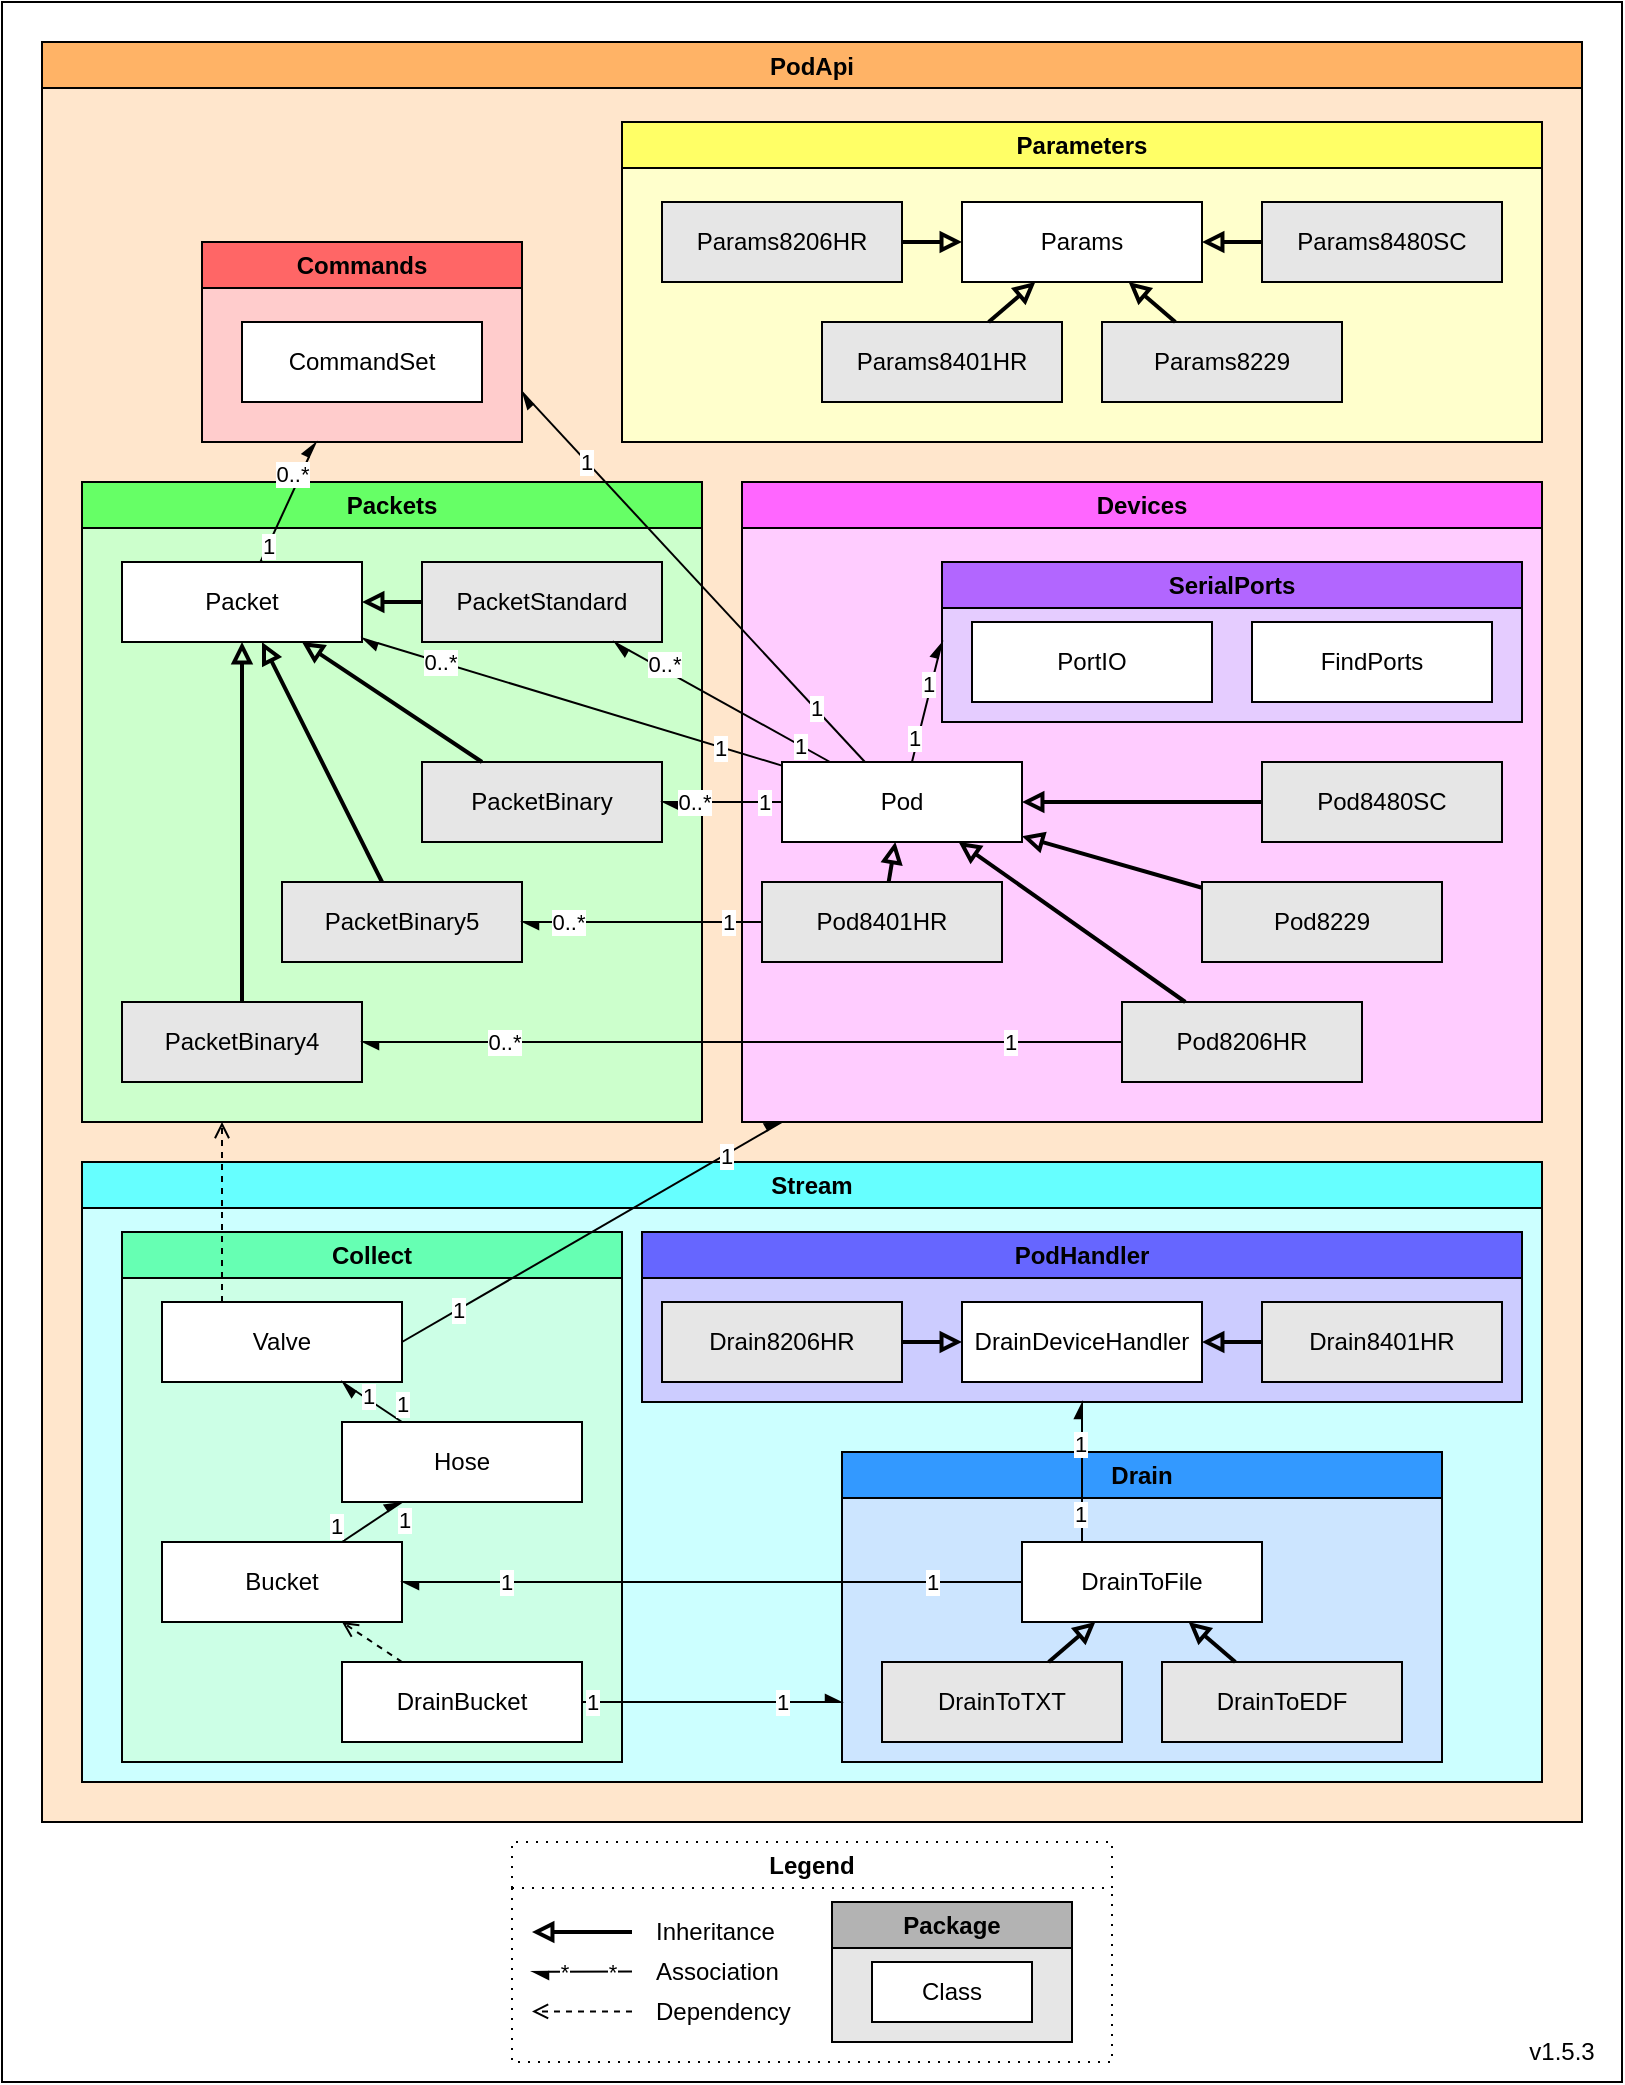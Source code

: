 <mxfile version="21.5.1" type="device">
  <diagram id="GMMU_4wCv8EB_56lTGJv" name="PodApi">
    <mxGraphModel dx="4947" dy="3489" grid="1" gridSize="10" guides="1" tooltips="1" connect="1" arrows="1" fold="1" page="1" pageScale="1" pageWidth="850" pageHeight="1100" background="none" math="0" shadow="0">
      <root>
        <mxCell id="0" />
        <mxCell id="1" parent="0" />
        <mxCell id="dpIC4NpXiSyp9hOxqpC6-1" value="" style="rounded=0;whiteSpace=wrap;html=1;" parent="1" vertex="1">
          <mxGeometry x="-830" y="-1090" width="810" height="1040" as="geometry" />
        </mxCell>
        <mxCell id="dpIC4NpXiSyp9hOxqpC6-11" value="v1.5.3" style="text;html=1;strokeColor=none;fillColor=none;align=center;verticalAlign=middle;whiteSpace=wrap;rounded=0;fontStyle=0" parent="1" vertex="1">
          <mxGeometry x="-80" y="-80" width="60" height="30" as="geometry" />
        </mxCell>
        <mxCell id="dpIC4NpXiSyp9hOxqpC6-12" value="PodApi" style="swimlane;startSize=23;fillColor=#FFB366;gradientColor=none;swimlaneFillColor=#FFE6CC;" parent="1" vertex="1">
          <mxGeometry x="-810" y="-1070" width="770" height="890" as="geometry" />
        </mxCell>
        <mxCell id="dpIC4NpXiSyp9hOxqpC6-13" value="Parameters" style="swimlane;whiteSpace=wrap;html=1;fillColor=#FFFF66;gradientColor=none;swimlaneFillColor=#FFFFCC;" parent="dpIC4NpXiSyp9hOxqpC6-12" vertex="1">
          <mxGeometry x="290" y="40" width="460" height="160" as="geometry" />
        </mxCell>
        <mxCell id="dpIC4NpXiSyp9hOxqpC6-14" value="&lt;span&gt;Params8206HR&lt;/span&gt;" style="rounded=0;whiteSpace=wrap;html=1;fontStyle=0;fillColor=#E6E6E6;" parent="dpIC4NpXiSyp9hOxqpC6-13" vertex="1">
          <mxGeometry x="20" y="40" width="120" height="40" as="geometry" />
        </mxCell>
        <mxCell id="dpIC4NpXiSyp9hOxqpC6-15" value="Params8401HR" style="rounded=0;whiteSpace=wrap;html=1;fontStyle=0;fillColor=#E6E6E6;" parent="dpIC4NpXiSyp9hOxqpC6-13" vertex="1">
          <mxGeometry x="100" y="100" width="120" height="40" as="geometry" />
        </mxCell>
        <mxCell id="dpIC4NpXiSyp9hOxqpC6-16" value="Params8229" style="rounded=0;whiteSpace=wrap;html=1;fontStyle=0;fillColor=#E6E6E6;" parent="dpIC4NpXiSyp9hOxqpC6-13" vertex="1">
          <mxGeometry x="240" y="100" width="120" height="40" as="geometry" />
        </mxCell>
        <mxCell id="dpIC4NpXiSyp9hOxqpC6-17" value="Params8480SC" style="rounded=0;whiteSpace=wrap;html=1;fontStyle=0;fillColor=#E6E6E6;" parent="dpIC4NpXiSyp9hOxqpC6-13" vertex="1">
          <mxGeometry x="320" y="40" width="120" height="40" as="geometry" />
        </mxCell>
        <mxCell id="dpIC4NpXiSyp9hOxqpC6-18" value="Params" style="rounded=0;whiteSpace=wrap;html=1;fontStyle=0" parent="dpIC4NpXiSyp9hOxqpC6-13" vertex="1">
          <mxGeometry x="170" y="40" width="120" height="40" as="geometry" />
        </mxCell>
        <mxCell id="dpIC4NpXiSyp9hOxqpC6-19" value="" style="endArrow=block;html=1;endFill=0;strokeWidth=2;fontStyle=0" parent="dpIC4NpXiSyp9hOxqpC6-13" source="dpIC4NpXiSyp9hOxqpC6-17" target="dpIC4NpXiSyp9hOxqpC6-18" edge="1">
          <mxGeometry width="50" height="50" relative="1" as="geometry">
            <mxPoint x="-730" y="-584.78" as="sourcePoint" />
            <mxPoint x="-784" y="-618.78" as="targetPoint" />
          </mxGeometry>
        </mxCell>
        <mxCell id="dpIC4NpXiSyp9hOxqpC6-20" value="" style="endArrow=block;html=1;endFill=0;strokeWidth=2;fontStyle=0" parent="dpIC4NpXiSyp9hOxqpC6-13" source="dpIC4NpXiSyp9hOxqpC6-14" target="dpIC4NpXiSyp9hOxqpC6-18" edge="1">
          <mxGeometry width="50" height="50" relative="1" as="geometry">
            <mxPoint x="-130" y="-973.78" as="sourcePoint" />
            <mxPoint x="-160" y="-973.78" as="targetPoint" />
          </mxGeometry>
        </mxCell>
        <mxCell id="dpIC4NpXiSyp9hOxqpC6-21" value="" style="endArrow=block;html=1;endFill=0;strokeWidth=2;fontStyle=0" parent="dpIC4NpXiSyp9hOxqpC6-13" source="dpIC4NpXiSyp9hOxqpC6-15" target="dpIC4NpXiSyp9hOxqpC6-18" edge="1">
          <mxGeometry width="50" height="50" relative="1" as="geometry">
            <mxPoint x="-940" y="-518.78" as="sourcePoint" />
            <mxPoint x="-1020" y="-524.78" as="targetPoint" />
          </mxGeometry>
        </mxCell>
        <mxCell id="dpIC4NpXiSyp9hOxqpC6-22" value="" style="endArrow=block;html=1;endFill=0;strokeWidth=2;fontStyle=0" parent="dpIC4NpXiSyp9hOxqpC6-13" source="dpIC4NpXiSyp9hOxqpC6-16" target="dpIC4NpXiSyp9hOxqpC6-18" edge="1">
          <mxGeometry width="50" height="50" relative="1" as="geometry">
            <mxPoint x="-910" y="-871.78" as="sourcePoint" />
            <mxPoint x="-942" y="-855.78" as="targetPoint" />
          </mxGeometry>
        </mxCell>
        <mxCell id="dpIC4NpXiSyp9hOxqpC6-23" value="Commands" style="swimlane;whiteSpace=wrap;html=1;fillColor=#FF6666;swimlaneLine=1;swimlaneFillColor=#FFCCCC;" parent="dpIC4NpXiSyp9hOxqpC6-12" vertex="1">
          <mxGeometry x="80" y="100" width="160" height="100" as="geometry" />
        </mxCell>
        <mxCell id="dpIC4NpXiSyp9hOxqpC6-24" value="CommandSet" style="rounded=0;whiteSpace=wrap;html=1;fontStyle=0" parent="dpIC4NpXiSyp9hOxqpC6-23" vertex="1">
          <mxGeometry x="20" y="40" width="120" height="40" as="geometry" />
        </mxCell>
        <mxCell id="dpIC4NpXiSyp9hOxqpC6-25" value="Packets" style="swimlane;whiteSpace=wrap;html=1;fillColor=#66FF66;swimlaneFillColor=#CCFFCC;" parent="dpIC4NpXiSyp9hOxqpC6-12" vertex="1">
          <mxGeometry x="20" y="220" width="310" height="320" as="geometry">
            <mxRectangle x="20" y="250" width="90" height="30" as="alternateBounds" />
          </mxGeometry>
        </mxCell>
        <mxCell id="dpIC4NpXiSyp9hOxqpC6-26" value="Packet" style="rounded=0;whiteSpace=wrap;html=1;fontStyle=0" parent="dpIC4NpXiSyp9hOxqpC6-25" vertex="1">
          <mxGeometry x="20" y="40" width="120" height="40" as="geometry" />
        </mxCell>
        <mxCell id="dpIC4NpXiSyp9hOxqpC6-27" value="&lt;span&gt;PacketStandard&lt;/span&gt;" style="rounded=0;whiteSpace=wrap;html=1;fontStyle=0;fillColor=#E6E6E6;" parent="dpIC4NpXiSyp9hOxqpC6-25" vertex="1">
          <mxGeometry x="170" y="40" width="120" height="40" as="geometry" />
        </mxCell>
        <mxCell id="dpIC4NpXiSyp9hOxqpC6-28" value="" style="endArrow=block;html=1;endFill=0;strokeWidth=2;fontStyle=0" parent="dpIC4NpXiSyp9hOxqpC6-25" source="dpIC4NpXiSyp9hOxqpC6-27" target="dpIC4NpXiSyp9hOxqpC6-26" edge="1">
          <mxGeometry width="50" height="50" relative="1" as="geometry">
            <mxPoint x="-411.71" y="48.83" as="sourcePoint" />
            <mxPoint x="-461.71" y="48.83" as="targetPoint" />
          </mxGeometry>
        </mxCell>
        <mxCell id="dpIC4NpXiSyp9hOxqpC6-29" value="PacketBinary" style="rounded=0;whiteSpace=wrap;html=1;fontStyle=0;fillColor=#E6E6E6;" parent="dpIC4NpXiSyp9hOxqpC6-25" vertex="1">
          <mxGeometry x="170" y="140" width="120" height="40" as="geometry" />
        </mxCell>
        <mxCell id="dpIC4NpXiSyp9hOxqpC6-30" value="" style="endArrow=block;html=1;endFill=0;strokeWidth=2;fontStyle=0" parent="dpIC4NpXiSyp9hOxqpC6-25" source="dpIC4NpXiSyp9hOxqpC6-29" target="dpIC4NpXiSyp9hOxqpC6-26" edge="1">
          <mxGeometry width="50" height="50" relative="1" as="geometry">
            <mxPoint x="-316.71" y="358.83" as="sourcePoint" />
            <mxPoint x="-316.71" y="322.83" as="targetPoint" />
          </mxGeometry>
        </mxCell>
        <mxCell id="dpIC4NpXiSyp9hOxqpC6-31" value="&lt;span&gt;PacketBinary5&lt;/span&gt;" style="rounded=0;whiteSpace=wrap;html=1;fontStyle=0;fillColor=#E6E6E6;" parent="dpIC4NpXiSyp9hOxqpC6-25" vertex="1">
          <mxGeometry x="100.0" y="200" width="120" height="40" as="geometry" />
        </mxCell>
        <mxCell id="dpIC4NpXiSyp9hOxqpC6-32" value="" style="endArrow=block;html=1;endFill=0;strokeWidth=2;fontStyle=0" parent="dpIC4NpXiSyp9hOxqpC6-25" source="dpIC4NpXiSyp9hOxqpC6-31" target="dpIC4NpXiSyp9hOxqpC6-26" edge="1">
          <mxGeometry width="50" height="50" relative="1" as="geometry">
            <mxPoint x="-85.71" y="384.83" as="sourcePoint" />
            <mxPoint x="-211.71" y="322.83" as="targetPoint" />
          </mxGeometry>
        </mxCell>
        <mxCell id="dpIC4NpXiSyp9hOxqpC6-33" value="&lt;span&gt;PacketBinary4&lt;/span&gt;" style="rounded=0;whiteSpace=wrap;html=1;fontStyle=0;fillColor=#E6E6E6;" parent="dpIC4NpXiSyp9hOxqpC6-25" vertex="1">
          <mxGeometry x="20.0" y="260" width="120" height="40" as="geometry" />
        </mxCell>
        <mxCell id="dpIC4NpXiSyp9hOxqpC6-34" value="" style="endArrow=block;html=1;endFill=0;strokeWidth=2;fontStyle=0" parent="dpIC4NpXiSyp9hOxqpC6-25" source="dpIC4NpXiSyp9hOxqpC6-33" target="dpIC4NpXiSyp9hOxqpC6-26" edge="1">
          <mxGeometry width="50" height="50" relative="1" as="geometry">
            <mxPoint x="-122.71" y="358.83" as="sourcePoint" />
            <mxPoint x="-201.71" y="322.83" as="targetPoint" />
          </mxGeometry>
        </mxCell>
        <mxCell id="dpIC4NpXiSyp9hOxqpC6-35" value="Devices" style="swimlane;whiteSpace=wrap;html=1;fillColor=#FF66FF;swimlaneFillColor=#FFCCFF;" parent="dpIC4NpXiSyp9hOxqpC6-12" vertex="1">
          <mxGeometry x="350" y="220" width="400" height="320" as="geometry" />
        </mxCell>
        <mxCell id="dpIC4NpXiSyp9hOxqpC6-36" value="Pod" style="rounded=0;whiteSpace=wrap;html=1;fontStyle=0" parent="dpIC4NpXiSyp9hOxqpC6-35" vertex="1">
          <mxGeometry x="20" y="140.0" width="120" height="40" as="geometry" />
        </mxCell>
        <mxCell id="dpIC4NpXiSyp9hOxqpC6-37" value="&lt;span&gt;Pod8401HR&lt;/span&gt;" style="rounded=0;whiteSpace=wrap;html=1;fontStyle=0;fillColor=#E6E6E6;" parent="dpIC4NpXiSyp9hOxqpC6-35" vertex="1">
          <mxGeometry x="10.0" y="200.0" width="120" height="40" as="geometry" />
        </mxCell>
        <mxCell id="dpIC4NpXiSyp9hOxqpC6-38" value="" style="endArrow=block;html=1;endFill=0;strokeWidth=2;fontStyle=0" parent="dpIC4NpXiSyp9hOxqpC6-35" source="dpIC4NpXiSyp9hOxqpC6-37" target="dpIC4NpXiSyp9hOxqpC6-36" edge="1">
          <mxGeometry width="50" height="50" relative="1" as="geometry">
            <mxPoint x="81.29" y="-993.32" as="sourcePoint" />
            <mxPoint x="1.29" y="-990.32" as="targetPoint" />
          </mxGeometry>
        </mxCell>
        <mxCell id="dpIC4NpXiSyp9hOxqpC6-39" value="Pod&lt;span&gt;8206HR&lt;/span&gt;" style="rounded=0;whiteSpace=wrap;html=1;fontStyle=0;fillColor=#E6E6E6;" parent="dpIC4NpXiSyp9hOxqpC6-35" vertex="1">
          <mxGeometry x="190" y="260.0" width="120" height="40" as="geometry" />
        </mxCell>
        <mxCell id="dpIC4NpXiSyp9hOxqpC6-40" value="" style="endArrow=block;html=1;endFill=0;strokeWidth=2;fontStyle=0" parent="dpIC4NpXiSyp9hOxqpC6-35" source="dpIC4NpXiSyp9hOxqpC6-39" target="dpIC4NpXiSyp9hOxqpC6-36" edge="1">
          <mxGeometry width="50" height="50" relative="1" as="geometry">
            <mxPoint x="801.29" y="-1113.32" as="sourcePoint" />
            <mxPoint x="771.29" y="-1113.32" as="targetPoint" />
          </mxGeometry>
        </mxCell>
        <mxCell id="dpIC4NpXiSyp9hOxqpC6-41" value="Pod8229" style="rounded=0;whiteSpace=wrap;html=1;fontStyle=0;fillColor=#E6E6E6;" parent="dpIC4NpXiSyp9hOxqpC6-35" vertex="1">
          <mxGeometry x="230" y="200.0" width="120" height="40" as="geometry" />
        </mxCell>
        <mxCell id="dpIC4NpXiSyp9hOxqpC6-42" value="" style="endArrow=block;html=1;endFill=0;strokeWidth=2;fontStyle=0" parent="dpIC4NpXiSyp9hOxqpC6-35" source="dpIC4NpXiSyp9hOxqpC6-41" target="dpIC4NpXiSyp9hOxqpC6-36" edge="1">
          <mxGeometry width="50" height="50" relative="1" as="geometry">
            <mxPoint x="49.29" y="-892.32" as="sourcePoint" />
            <mxPoint x="-8.71" y="-881.32" as="targetPoint" />
          </mxGeometry>
        </mxCell>
        <mxCell id="dpIC4NpXiSyp9hOxqpC6-45" value="SerialPorts" style="swimlane;whiteSpace=wrap;html=1;fillColor=#B266FF;swimlaneFillColor=#E5CCFF;" parent="dpIC4NpXiSyp9hOxqpC6-35" vertex="1">
          <mxGeometry x="100" y="40" width="290" height="80" as="geometry" />
        </mxCell>
        <mxCell id="dpIC4NpXiSyp9hOxqpC6-46" value="PortIO" style="rounded=0;whiteSpace=wrap;html=1;fontStyle=0" parent="dpIC4NpXiSyp9hOxqpC6-45" vertex="1">
          <mxGeometry x="15" y="30" width="120" height="40" as="geometry" />
        </mxCell>
        <mxCell id="gT6cIqdTH9_qGM2Y8Gx--1" value="FindPorts" style="rounded=0;whiteSpace=wrap;html=1;fontStyle=0" parent="dpIC4NpXiSyp9hOxqpC6-45" vertex="1">
          <mxGeometry x="155" y="30.0" width="120" height="40" as="geometry" />
        </mxCell>
        <mxCell id="dpIC4NpXiSyp9hOxqpC6-47" value="" style="endArrow=async;html=1;endFill=1;fontStyle=0;entryX=0;entryY=0.5;entryDx=0;entryDy=0;" parent="dpIC4NpXiSyp9hOxqpC6-35" source="dpIC4NpXiSyp9hOxqpC6-36" target="dpIC4NpXiSyp9hOxqpC6-45" edge="1">
          <mxGeometry width="50" height="50" relative="1" as="geometry">
            <mxPoint x="-158" y="211.72" as="sourcePoint" />
            <mxPoint x="-221" y="188.72" as="targetPoint" />
          </mxGeometry>
        </mxCell>
        <mxCell id="dpIC4NpXiSyp9hOxqpC6-48" value="1" style="edgeLabel;html=1;align=center;verticalAlign=middle;resizable=0;points=[];fontStyle=0" parent="dpIC4NpXiSyp9hOxqpC6-47" vertex="1" connectable="0">
          <mxGeometry x="0.627" relative="1" as="geometry">
            <mxPoint x="-4" y="10" as="offset" />
          </mxGeometry>
        </mxCell>
        <mxCell id="dpIC4NpXiSyp9hOxqpC6-49" value="1" style="edgeLabel;html=1;align=center;verticalAlign=middle;resizable=0;points=[];fontStyle=0" parent="dpIC4NpXiSyp9hOxqpC6-47" vertex="1" connectable="0">
          <mxGeometry x="-0.706" relative="1" as="geometry">
            <mxPoint x="-1" y="-4" as="offset" />
          </mxGeometry>
        </mxCell>
        <mxCell id="dpIC4NpXiSyp9hOxqpC6-43" value="Pod&lt;span&gt;8480SC&lt;/span&gt;" style="rounded=0;whiteSpace=wrap;html=1;fontStyle=0;fillColor=#E6E6E6;" parent="dpIC4NpXiSyp9hOxqpC6-35" vertex="1">
          <mxGeometry x="260" y="140" width="120" height="40" as="geometry" />
        </mxCell>
        <mxCell id="dpIC4NpXiSyp9hOxqpC6-44" value="" style="endArrow=block;html=1;endFill=0;strokeWidth=2;fontStyle=0" parent="dpIC4NpXiSyp9hOxqpC6-35" source="dpIC4NpXiSyp9hOxqpC6-43" target="dpIC4NpXiSyp9hOxqpC6-36" edge="1">
          <mxGeometry width="50" height="50" relative="1" as="geometry">
            <mxPoint x="70.29" y="-533.32" as="sourcePoint" />
            <mxPoint x="-72.71" y="-879.32" as="targetPoint" />
          </mxGeometry>
        </mxCell>
        <mxCell id="dpIC4NpXiSyp9hOxqpC6-50" value="" style="endArrow=async;html=1;endFill=1;fontStyle=0;entryX=1;entryY=0.75;entryDx=0;entryDy=0;" parent="dpIC4NpXiSyp9hOxqpC6-12" source="dpIC4NpXiSyp9hOxqpC6-36" target="dpIC4NpXiSyp9hOxqpC6-23" edge="1">
          <mxGeometry width="50" height="50" relative="1" as="geometry">
            <mxPoint x="1312" y="248.72" as="sourcePoint" />
            <mxPoint x="1282" y="248.72" as="targetPoint" />
          </mxGeometry>
        </mxCell>
        <mxCell id="dpIC4NpXiSyp9hOxqpC6-51" value="1" style="edgeLabel;html=1;align=center;verticalAlign=middle;resizable=0;points=[];fontStyle=0" parent="dpIC4NpXiSyp9hOxqpC6-50" vertex="1" connectable="0">
          <mxGeometry x="0.627" relative="1" as="geometry">
            <mxPoint as="offset" />
          </mxGeometry>
        </mxCell>
        <mxCell id="dpIC4NpXiSyp9hOxqpC6-52" value="1" style="edgeLabel;html=1;align=center;verticalAlign=middle;resizable=0;points=[];fontStyle=0" parent="dpIC4NpXiSyp9hOxqpC6-50" vertex="1" connectable="0">
          <mxGeometry x="-0.706" relative="1" as="geometry">
            <mxPoint as="offset" />
          </mxGeometry>
        </mxCell>
        <mxCell id="dpIC4NpXiSyp9hOxqpC6-53" value="" style="endArrow=async;html=1;endFill=1;fontStyle=4" parent="dpIC4NpXiSyp9hOxqpC6-12" source="dpIC4NpXiSyp9hOxqpC6-36" target="dpIC4NpXiSyp9hOxqpC6-26" edge="1">
          <mxGeometry width="50" height="50" relative="1" as="geometry">
            <mxPoint x="921" y="254.22" as="sourcePoint" />
            <mxPoint x="827" y="347.22" as="targetPoint" />
          </mxGeometry>
        </mxCell>
        <mxCell id="dpIC4NpXiSyp9hOxqpC6-54" value="0..*" style="edgeLabel;html=1;align=center;verticalAlign=middle;resizable=0;points=[];fontStyle=0" parent="dpIC4NpXiSyp9hOxqpC6-53" vertex="1" connectable="0">
          <mxGeometry x="0.627" relative="1" as="geometry">
            <mxPoint as="offset" />
          </mxGeometry>
        </mxCell>
        <mxCell id="dpIC4NpXiSyp9hOxqpC6-55" value="1" style="edgeLabel;html=1;align=center;verticalAlign=middle;resizable=0;points=[];fontStyle=0" parent="dpIC4NpXiSyp9hOxqpC6-53" vertex="1" connectable="0">
          <mxGeometry x="-0.706" relative="1" as="geometry">
            <mxPoint as="offset" />
          </mxGeometry>
        </mxCell>
        <mxCell id="dpIC4NpXiSyp9hOxqpC6-56" value="" style="endArrow=async;html=1;endFill=1;fontStyle=0" parent="dpIC4NpXiSyp9hOxqpC6-12" source="dpIC4NpXiSyp9hOxqpC6-36" target="dpIC4NpXiSyp9hOxqpC6-27" edge="1">
          <mxGeometry width="50" height="50" relative="1" as="geometry">
            <mxPoint x="83" y="464.22" as="sourcePoint" />
            <mxPoint x="-206" y="671.22" as="targetPoint" />
          </mxGeometry>
        </mxCell>
        <mxCell id="dpIC4NpXiSyp9hOxqpC6-57" value="0..*" style="edgeLabel;html=1;align=center;verticalAlign=middle;resizable=0;points=[];fontStyle=0" parent="dpIC4NpXiSyp9hOxqpC6-56" vertex="1" connectable="0">
          <mxGeometry x="0.627" relative="1" as="geometry">
            <mxPoint x="5" as="offset" />
          </mxGeometry>
        </mxCell>
        <mxCell id="dpIC4NpXiSyp9hOxqpC6-58" value="1" style="edgeLabel;html=1;align=center;verticalAlign=middle;resizable=0;points=[];fontStyle=0" parent="dpIC4NpXiSyp9hOxqpC6-56" vertex="1" connectable="0">
          <mxGeometry x="-0.706" relative="1" as="geometry">
            <mxPoint as="offset" />
          </mxGeometry>
        </mxCell>
        <mxCell id="dpIC4NpXiSyp9hOxqpC6-59" value="" style="endArrow=async;html=1;endFill=1;fontStyle=0" parent="dpIC4NpXiSyp9hOxqpC6-12" source="dpIC4NpXiSyp9hOxqpC6-36" target="dpIC4NpXiSyp9hOxqpC6-29" edge="1">
          <mxGeometry width="50" height="50" relative="1" as="geometry">
            <mxPoint x="83" y="464.22" as="sourcePoint" />
            <mxPoint x="-206" y="671.22" as="targetPoint" />
          </mxGeometry>
        </mxCell>
        <mxCell id="dpIC4NpXiSyp9hOxqpC6-60" value="0..*" style="edgeLabel;html=1;align=center;verticalAlign=middle;resizable=0;points=[];fontStyle=0" parent="dpIC4NpXiSyp9hOxqpC6-59" vertex="1" connectable="0">
          <mxGeometry x="0.627" relative="1" as="geometry">
            <mxPoint x="5" as="offset" />
          </mxGeometry>
        </mxCell>
        <mxCell id="dpIC4NpXiSyp9hOxqpC6-61" value="1" style="edgeLabel;html=1;align=center;verticalAlign=middle;resizable=0;points=[];fontStyle=0" parent="dpIC4NpXiSyp9hOxqpC6-59" vertex="1" connectable="0">
          <mxGeometry x="-0.706" relative="1" as="geometry">
            <mxPoint as="offset" />
          </mxGeometry>
        </mxCell>
        <mxCell id="dpIC4NpXiSyp9hOxqpC6-62" value="" style="endArrow=async;html=1;endFill=1;fontStyle=0" parent="dpIC4NpXiSyp9hOxqpC6-12" source="dpIC4NpXiSyp9hOxqpC6-39" target="dpIC4NpXiSyp9hOxqpC6-33" edge="1">
          <mxGeometry width="50" height="50" relative="1" as="geometry">
            <mxPoint x="467" y="94.22" as="sourcePoint" />
            <mxPoint x="-523" y="258.22" as="targetPoint" />
          </mxGeometry>
        </mxCell>
        <mxCell id="dpIC4NpXiSyp9hOxqpC6-63" value="0..*" style="edgeLabel;html=1;align=center;verticalAlign=middle;resizable=0;points=[];fontStyle=0" parent="dpIC4NpXiSyp9hOxqpC6-62" vertex="1" connectable="0">
          <mxGeometry x="0.627" relative="1" as="geometry">
            <mxPoint as="offset" />
          </mxGeometry>
        </mxCell>
        <mxCell id="dpIC4NpXiSyp9hOxqpC6-64" value="1" style="edgeLabel;html=1;align=center;verticalAlign=middle;resizable=0;points=[];fontStyle=0" parent="dpIC4NpXiSyp9hOxqpC6-62" vertex="1" connectable="0">
          <mxGeometry x="-0.706" relative="1" as="geometry">
            <mxPoint as="offset" />
          </mxGeometry>
        </mxCell>
        <mxCell id="dpIC4NpXiSyp9hOxqpC6-65" value="" style="endArrow=async;html=1;endFill=1;fontStyle=0" parent="dpIC4NpXiSyp9hOxqpC6-12" source="dpIC4NpXiSyp9hOxqpC6-37" target="dpIC4NpXiSyp9hOxqpC6-31" edge="1">
          <mxGeometry width="50" height="50" relative="1" as="geometry">
            <mxPoint x="477" y="245.22" as="sourcePoint" />
            <mxPoint x="-363" y="489.22" as="targetPoint" />
          </mxGeometry>
        </mxCell>
        <mxCell id="dpIC4NpXiSyp9hOxqpC6-66" value="0..*" style="edgeLabel;html=1;align=center;verticalAlign=middle;resizable=0;points=[];fontStyle=0" parent="dpIC4NpXiSyp9hOxqpC6-65" vertex="1" connectable="0">
          <mxGeometry x="0.627" relative="1" as="geometry">
            <mxPoint as="offset" />
          </mxGeometry>
        </mxCell>
        <mxCell id="dpIC4NpXiSyp9hOxqpC6-67" value="1" style="edgeLabel;html=1;align=center;verticalAlign=middle;resizable=0;points=[];fontStyle=0" parent="dpIC4NpXiSyp9hOxqpC6-65" vertex="1" connectable="0">
          <mxGeometry x="-0.706" relative="1" as="geometry">
            <mxPoint as="offset" />
          </mxGeometry>
        </mxCell>
        <mxCell id="dpIC4NpXiSyp9hOxqpC6-68" value="" style="endArrow=async;html=1;endFill=1;fontStyle=0" parent="dpIC4NpXiSyp9hOxqpC6-12" source="dpIC4NpXiSyp9hOxqpC6-26" target="dpIC4NpXiSyp9hOxqpC6-23" edge="1">
          <mxGeometry width="50" height="50" relative="1" as="geometry">
            <mxPoint x="462.29" y="228.22" as="sourcePoint" />
            <mxPoint x="87.29" y="503.22" as="targetPoint" />
          </mxGeometry>
        </mxCell>
        <mxCell id="dpIC4NpXiSyp9hOxqpC6-69" value="0..*" style="edgeLabel;html=1;align=center;verticalAlign=middle;resizable=0;points=[];fontStyle=0" parent="dpIC4NpXiSyp9hOxqpC6-68" vertex="1" connectable="0">
          <mxGeometry x="0.627" relative="1" as="geometry">
            <mxPoint x="-7" y="5" as="offset" />
          </mxGeometry>
        </mxCell>
        <mxCell id="dpIC4NpXiSyp9hOxqpC6-70" value="1" style="edgeLabel;html=1;align=center;verticalAlign=middle;resizable=0;points=[];fontStyle=0" parent="dpIC4NpXiSyp9hOxqpC6-68" vertex="1" connectable="0">
          <mxGeometry x="-0.706" relative="1" as="geometry">
            <mxPoint as="offset" />
          </mxGeometry>
        </mxCell>
        <mxCell id="Xdp1rwaJ2QaR-AJrh6Fw-1" value="Stream" style="swimlane;whiteSpace=wrap;html=1;fillColor=#66FFFF;swimlaneFillColor=#CCFFFF;" vertex="1" parent="dpIC4NpXiSyp9hOxqpC6-12">
          <mxGeometry x="20" y="560" width="730" height="310" as="geometry" />
        </mxCell>
        <mxCell id="OPapY8L2ZR5VlnTKOnnk-94" value="Collect" style="swimlane;whiteSpace=wrap;html=1;fillColor=#66FFB3;swimlaneLine=1;swimlaneFillColor=#CCFFE6;" parent="Xdp1rwaJ2QaR-AJrh6Fw-1" vertex="1">
          <mxGeometry x="20" y="35" width="250" height="265" as="geometry" />
        </mxCell>
        <mxCell id="OPapY8L2ZR5VlnTKOnnk-95" value="Bucket" style="rounded=0;whiteSpace=wrap;html=1;fontStyle=0;fillColor=#FFFFFF;" parent="OPapY8L2ZR5VlnTKOnnk-94" vertex="1">
          <mxGeometry x="20" y="155" width="120" height="40" as="geometry" />
        </mxCell>
        <mxCell id="OPapY8L2ZR5VlnTKOnnk-96" value="Hose" style="rounded=0;whiteSpace=wrap;html=1;fontStyle=0;fillColor=#FFFFFF;" parent="OPapY8L2ZR5VlnTKOnnk-94" vertex="1">
          <mxGeometry x="110" y="95" width="120" height="40" as="geometry" />
        </mxCell>
        <mxCell id="OPapY8L2ZR5VlnTKOnnk-98" value="Valve" style="rounded=0;whiteSpace=wrap;html=1;fontStyle=0" parent="OPapY8L2ZR5VlnTKOnnk-94" vertex="1">
          <mxGeometry x="20" y="35" width="120" height="40" as="geometry" />
        </mxCell>
        <mxCell id="OPapY8L2ZR5VlnTKOnnk-111" value="" style="endArrow=async;html=1;endFill=1;fontStyle=0" parent="OPapY8L2ZR5VlnTKOnnk-94" source="OPapY8L2ZR5VlnTKOnnk-96" target="OPapY8L2ZR5VlnTKOnnk-98" edge="1">
          <mxGeometry width="50" height="50" relative="1" as="geometry">
            <mxPoint x="170" y="150" as="sourcePoint" />
            <mxPoint x="140" y="150" as="targetPoint" />
          </mxGeometry>
        </mxCell>
        <mxCell id="OPapY8L2ZR5VlnTKOnnk-112" value="1" style="edgeLabel;html=1;align=center;verticalAlign=middle;resizable=0;points=[];fontStyle=0" parent="OPapY8L2ZR5VlnTKOnnk-111" vertex="1" connectable="0">
          <mxGeometry x="0.627" relative="1" as="geometry">
            <mxPoint x="7" y="3" as="offset" />
          </mxGeometry>
        </mxCell>
        <mxCell id="OPapY8L2ZR5VlnTKOnnk-113" value="1" style="edgeLabel;html=1;align=center;verticalAlign=middle;resizable=0;points=[];fontStyle=0" parent="OPapY8L2ZR5VlnTKOnnk-111" vertex="1" connectable="0">
          <mxGeometry x="-0.706" relative="1" as="geometry">
            <mxPoint x="4" y="-6" as="offset" />
          </mxGeometry>
        </mxCell>
        <mxCell id="OPapY8L2ZR5VlnTKOnnk-132" value="" style="endArrow=async;html=1;endFill=1;fontStyle=0;" parent="OPapY8L2ZR5VlnTKOnnk-94" source="OPapY8L2ZR5VlnTKOnnk-95" target="OPapY8L2ZR5VlnTKOnnk-96" edge="1">
          <mxGeometry width="50" height="50" relative="1" as="geometry">
            <mxPoint x="90" y="150" as="sourcePoint" />
            <mxPoint x="90" y="110" as="targetPoint" />
          </mxGeometry>
        </mxCell>
        <mxCell id="OPapY8L2ZR5VlnTKOnnk-133" value="1" style="edgeLabel;html=1;align=center;verticalAlign=middle;resizable=0;points=[];fontStyle=0" parent="OPapY8L2ZR5VlnTKOnnk-132" vertex="1" connectable="0">
          <mxGeometry x="0.627" relative="1" as="geometry">
            <mxPoint x="6" y="5" as="offset" />
          </mxGeometry>
        </mxCell>
        <mxCell id="OPapY8L2ZR5VlnTKOnnk-134" value="1" style="edgeLabel;html=1;align=center;verticalAlign=middle;resizable=0;points=[];fontStyle=0" parent="OPapY8L2ZR5VlnTKOnnk-132" vertex="1" connectable="0">
          <mxGeometry x="-0.706" relative="1" as="geometry">
            <mxPoint x="-8" y="-5" as="offset" />
          </mxGeometry>
        </mxCell>
        <mxCell id="OPapY8L2ZR5VlnTKOnnk-97" value="DrainBucket" style="rounded=0;whiteSpace=wrap;html=1;fontStyle=0" parent="OPapY8L2ZR5VlnTKOnnk-94" vertex="1">
          <mxGeometry x="110" y="215" width="120" height="40" as="geometry" />
        </mxCell>
        <mxCell id="Xdp1rwaJ2QaR-AJrh6Fw-11" value="" style="endArrow=open;html=1;endFill=0;dashed=1;fontStyle=0" edge="1" parent="OPapY8L2ZR5VlnTKOnnk-94" source="OPapY8L2ZR5VlnTKOnnk-97" target="OPapY8L2ZR5VlnTKOnnk-95">
          <mxGeometry width="50" height="50" relative="1" as="geometry">
            <mxPoint x="265" y="399.71" as="sourcePoint" />
            <mxPoint x="215" y="399.71" as="targetPoint" />
          </mxGeometry>
        </mxCell>
        <mxCell id="OPapY8L2ZR5VlnTKOnnk-86" value="Drain" style="swimlane;whiteSpace=wrap;html=1;fillColor=#3399FF;swimlaneLine=1;swimlaneFillColor=#CCE5FF;" parent="Xdp1rwaJ2QaR-AJrh6Fw-1" vertex="1">
          <mxGeometry x="380" y="145" width="300" height="155" as="geometry" />
        </mxCell>
        <mxCell id="OPapY8L2ZR5VlnTKOnnk-88" value="DrainToFile" style="rounded=0;whiteSpace=wrap;html=1;fontStyle=0;fillColor=#FFFFFF;" parent="OPapY8L2ZR5VlnTKOnnk-86" vertex="1">
          <mxGeometry x="90" y="45" width="120" height="40" as="geometry" />
        </mxCell>
        <mxCell id="OPapY8L2ZR5VlnTKOnnk-91" value="DrainToTXT" style="rounded=0;whiteSpace=wrap;html=1;fontStyle=0;fillColor=#E6E6E6;" parent="OPapY8L2ZR5VlnTKOnnk-86" vertex="1">
          <mxGeometry x="20" y="105" width="120" height="40" as="geometry" />
        </mxCell>
        <mxCell id="OPapY8L2ZR5VlnTKOnnk-92" value="" style="endArrow=block;html=1;endFill=0;strokeWidth=2;fontStyle=0" parent="OPapY8L2ZR5VlnTKOnnk-86" source="OPapY8L2ZR5VlnTKOnnk-91" target="OPapY8L2ZR5VlnTKOnnk-88" edge="1">
          <mxGeometry width="50" height="50" relative="1" as="geometry">
            <mxPoint x="515" y="208" as="sourcePoint" />
            <mxPoint x="485" y="212" as="targetPoint" />
          </mxGeometry>
        </mxCell>
        <mxCell id="OPapY8L2ZR5VlnTKOnnk-87" value="DrainToEDF" style="rounded=0;whiteSpace=wrap;html=1;fontStyle=0;fillColor=#E6E6E6;" parent="OPapY8L2ZR5VlnTKOnnk-86" vertex="1">
          <mxGeometry x="160" y="105" width="120" height="40" as="geometry" />
        </mxCell>
        <mxCell id="OPapY8L2ZR5VlnTKOnnk-93" value="" style="endArrow=block;html=1;endFill=0;strokeWidth=2;fontStyle=0" parent="OPapY8L2ZR5VlnTKOnnk-86" source="OPapY8L2ZR5VlnTKOnnk-87" target="OPapY8L2ZR5VlnTKOnnk-88" edge="1">
          <mxGeometry width="50" height="50" relative="1" as="geometry">
            <mxPoint x="180" y="120" as="sourcePoint" />
            <mxPoint x="150" y="120" as="targetPoint" />
          </mxGeometry>
        </mxCell>
        <mxCell id="OPapY8L2ZR5VlnTKOnnk-102" value="" style="endArrow=async;html=1;endFill=1;fontStyle=0;" parent="Xdp1rwaJ2QaR-AJrh6Fw-1" source="OPapY8L2ZR5VlnTKOnnk-97" edge="1">
          <mxGeometry width="50" height="50" relative="1" as="geometry">
            <mxPoint x="530" y="105" as="sourcePoint" />
            <mxPoint x="380" y="270" as="targetPoint" />
          </mxGeometry>
        </mxCell>
        <mxCell id="OPapY8L2ZR5VlnTKOnnk-103" value="1" style="edgeLabel;html=1;align=center;verticalAlign=middle;resizable=0;points=[];fontStyle=0" parent="OPapY8L2ZR5VlnTKOnnk-102" vertex="1" connectable="0">
          <mxGeometry x="0.627" relative="1" as="geometry">
            <mxPoint x="-6" as="offset" />
          </mxGeometry>
        </mxCell>
        <mxCell id="OPapY8L2ZR5VlnTKOnnk-104" value="1" style="edgeLabel;html=1;align=center;verticalAlign=middle;resizable=0;points=[];fontStyle=0" parent="OPapY8L2ZR5VlnTKOnnk-102" vertex="1" connectable="0">
          <mxGeometry x="-0.706" relative="1" as="geometry">
            <mxPoint x="-14" as="offset" />
          </mxGeometry>
        </mxCell>
        <mxCell id="Xdp1rwaJ2QaR-AJrh6Fw-8" value="" style="endArrow=async;html=1;endFill=1;fontStyle=0;" edge="1" parent="Xdp1rwaJ2QaR-AJrh6Fw-1" source="OPapY8L2ZR5VlnTKOnnk-88" target="OPapY8L2ZR5VlnTKOnnk-95">
          <mxGeometry width="50" height="50" relative="1" as="geometry">
            <mxPoint x="460" y="134" as="sourcePoint" />
            <mxPoint x="410" y="170" as="targetPoint" />
          </mxGeometry>
        </mxCell>
        <mxCell id="Xdp1rwaJ2QaR-AJrh6Fw-9" value="1" style="edgeLabel;html=1;align=center;verticalAlign=middle;resizable=0;points=[];fontStyle=0" vertex="1" connectable="0" parent="Xdp1rwaJ2QaR-AJrh6Fw-8">
          <mxGeometry x="0.627" relative="1" as="geometry">
            <mxPoint x="-6" as="offset" />
          </mxGeometry>
        </mxCell>
        <mxCell id="Xdp1rwaJ2QaR-AJrh6Fw-10" value="1" style="edgeLabel;html=1;align=center;verticalAlign=middle;resizable=0;points=[];fontStyle=0" vertex="1" connectable="0" parent="Xdp1rwaJ2QaR-AJrh6Fw-8">
          <mxGeometry x="-0.706" relative="1" as="geometry">
            <mxPoint as="offset" />
          </mxGeometry>
        </mxCell>
        <mxCell id="OPapY8L2ZR5VlnTKOnnk-1" value="PodHandler" style="swimlane;whiteSpace=wrap;html=1;fillColor=#6666FF;swimlaneFillColor=#CCCCFF;" parent="Xdp1rwaJ2QaR-AJrh6Fw-1" vertex="1">
          <mxGeometry x="280" y="35" width="440" height="85" as="geometry" />
        </mxCell>
        <mxCell id="OPapY8L2ZR5VlnTKOnnk-3" value="Drain8401HR" style="rounded=0;whiteSpace=wrap;html=1;fontStyle=0;fillColor=#E6E6E6;" parent="OPapY8L2ZR5VlnTKOnnk-1" vertex="1">
          <mxGeometry x="310" y="35" width="120" height="40" as="geometry" />
        </mxCell>
        <mxCell id="OPapY8L2ZR5VlnTKOnnk-4" value="Drain8206HR" style="rounded=0;whiteSpace=wrap;html=1;fontStyle=0;fillColor=#E6E6E6;" parent="OPapY8L2ZR5VlnTKOnnk-1" vertex="1">
          <mxGeometry x="10" y="35" width="120" height="40" as="geometry" />
        </mxCell>
        <mxCell id="OPapY8L2ZR5VlnTKOnnk-2" value="DrainDeviceHandler" style="rounded=0;whiteSpace=wrap;html=1;fontStyle=0" parent="OPapY8L2ZR5VlnTKOnnk-1" vertex="1">
          <mxGeometry x="160" y="35" width="120" height="40" as="geometry" />
        </mxCell>
        <mxCell id="OPapY8L2ZR5VlnTKOnnk-6" value="" style="endArrow=block;html=1;endFill=0;strokeWidth=2;fontStyle=0" parent="OPapY8L2ZR5VlnTKOnnk-1" source="OPapY8L2ZR5VlnTKOnnk-3" target="OPapY8L2ZR5VlnTKOnnk-2" edge="1">
          <mxGeometry width="50" height="50" relative="1" as="geometry">
            <mxPoint x="270" y="140" as="sourcePoint" />
            <mxPoint x="270" y="-6" as="targetPoint" />
          </mxGeometry>
        </mxCell>
        <mxCell id="OPapY8L2ZR5VlnTKOnnk-7" value="" style="endArrow=block;html=1;endFill=0;strokeWidth=2;fontStyle=0;" parent="OPapY8L2ZR5VlnTKOnnk-1" source="OPapY8L2ZR5VlnTKOnnk-4" target="OPapY8L2ZR5VlnTKOnnk-2" edge="1">
          <mxGeometry width="50" height="50" relative="1" as="geometry">
            <mxPoint x="235" y="70" as="sourcePoint" />
            <mxPoint x="150" y="70" as="targetPoint" />
          </mxGeometry>
        </mxCell>
        <mxCell id="OPapY8L2ZR5VlnTKOnnk-122" value="" style="endArrow=async;html=1;endFill=1;fontStyle=0;exitX=0.25;exitY=0;exitDx=0;exitDy=0;entryX=0.5;entryY=1;entryDx=0;entryDy=0;" parent="Xdp1rwaJ2QaR-AJrh6Fw-1" source="OPapY8L2ZR5VlnTKOnnk-88" target="OPapY8L2ZR5VlnTKOnnk-1" edge="1">
          <mxGeometry width="50" height="50" relative="1" as="geometry">
            <mxPoint x="435" y="281" as="sourcePoint" />
            <mxPoint x="540" y="130" as="targetPoint" />
          </mxGeometry>
        </mxCell>
        <mxCell id="OPapY8L2ZR5VlnTKOnnk-123" value="1" style="edgeLabel;html=1;align=center;verticalAlign=middle;resizable=0;points=[];fontStyle=0" parent="OPapY8L2ZR5VlnTKOnnk-122" vertex="1" connectable="0">
          <mxGeometry x="0.627" relative="1" as="geometry">
            <mxPoint x="-1" y="8" as="offset" />
          </mxGeometry>
        </mxCell>
        <mxCell id="OPapY8L2ZR5VlnTKOnnk-124" value="1" style="edgeLabel;html=1;align=center;verticalAlign=middle;resizable=0;points=[];fontStyle=0" parent="OPapY8L2ZR5VlnTKOnnk-122" vertex="1" connectable="0">
          <mxGeometry x="-0.706" relative="1" as="geometry">
            <mxPoint x="-1" y="-4" as="offset" />
          </mxGeometry>
        </mxCell>
        <mxCell id="OPapY8L2ZR5VlnTKOnnk-130" value="" style="endArrow=open;html=1;endFill=0;dashed=1;fontStyle=0;exitX=0.25;exitY=0;exitDx=0;exitDy=0;" parent="dpIC4NpXiSyp9hOxqpC6-12" source="OPapY8L2ZR5VlnTKOnnk-98" edge="1">
          <mxGeometry width="50" height="50" relative="1" as="geometry">
            <mxPoint x="260" y="1075" as="sourcePoint" />
            <mxPoint x="90" y="540" as="targetPoint" />
          </mxGeometry>
        </mxCell>
        <mxCell id="OPapY8L2ZR5VlnTKOnnk-108" value="" style="endArrow=async;html=1;endFill=1;fontStyle=0;exitX=1;exitY=0.5;exitDx=0;exitDy=0;" parent="dpIC4NpXiSyp9hOxqpC6-12" source="OPapY8L2ZR5VlnTKOnnk-98" edge="1">
          <mxGeometry width="50" height="50" relative="1" as="geometry">
            <mxPoint x="180" y="620" as="sourcePoint" />
            <mxPoint x="370" y="540" as="targetPoint" />
          </mxGeometry>
        </mxCell>
        <mxCell id="OPapY8L2ZR5VlnTKOnnk-109" value="1" style="edgeLabel;html=1;align=center;verticalAlign=middle;resizable=0;points=[];fontStyle=0" parent="OPapY8L2ZR5VlnTKOnnk-108" vertex="1" connectable="0">
          <mxGeometry x="0.627" relative="1" as="geometry">
            <mxPoint x="7" y="-4" as="offset" />
          </mxGeometry>
        </mxCell>
        <mxCell id="OPapY8L2ZR5VlnTKOnnk-110" value="1" style="edgeLabel;html=1;align=center;verticalAlign=middle;resizable=0;points=[];fontStyle=0" parent="OPapY8L2ZR5VlnTKOnnk-108" vertex="1" connectable="0">
          <mxGeometry x="-0.706" relative="1" as="geometry">
            <mxPoint as="offset" />
          </mxGeometry>
        </mxCell>
        <mxCell id="HX4_XPFFhCLkKLz-Tbyd-1" value="&lt;b&gt;Legend&lt;/b&gt;" style="swimlane;whiteSpace=wrap;html=1;gradientColor=none;dashed=1;dashPattern=1 4;fontStyle=0" parent="1" vertex="1">
          <mxGeometry x="-575" y="-170" width="300" height="110" as="geometry" />
        </mxCell>
        <mxCell id="HX4_XPFFhCLkKLz-Tbyd-2" value="Inheritance" style="text;html=1;strokeColor=none;fillColor=none;align=left;verticalAlign=middle;whiteSpace=wrap;rounded=0;fontStyle=0" parent="HX4_XPFFhCLkKLz-Tbyd-1" vertex="1">
          <mxGeometry x="70" y="35" width="80" height="20" as="geometry" />
        </mxCell>
        <mxCell id="HX4_XPFFhCLkKLz-Tbyd-3" value="" style="endArrow=block;html=1;endFill=0;strokeWidth=2;fontStyle=0" parent="HX4_XPFFhCLkKLz-Tbyd-1" edge="1">
          <mxGeometry width="50" height="50" relative="1" as="geometry">
            <mxPoint x="60" y="45" as="sourcePoint" />
            <mxPoint x="10" y="45" as="targetPoint" />
          </mxGeometry>
        </mxCell>
        <mxCell id="HX4_XPFFhCLkKLz-Tbyd-4" value="Association" style="text;html=1;strokeColor=none;fillColor=none;align=left;verticalAlign=middle;whiteSpace=wrap;rounded=0;fontStyle=0" parent="HX4_XPFFhCLkKLz-Tbyd-1" vertex="1">
          <mxGeometry x="70" y="55" width="80" height="20" as="geometry" />
        </mxCell>
        <mxCell id="HX4_XPFFhCLkKLz-Tbyd-5" value="Package" style="swimlane;whiteSpace=wrap;html=1;fillColor=#B3B3B3;swimlaneFillColor=#E6E6E6;" parent="HX4_XPFFhCLkKLz-Tbyd-1" vertex="1">
          <mxGeometry x="160" y="30" width="120" height="70" as="geometry" />
        </mxCell>
        <mxCell id="HX4_XPFFhCLkKLz-Tbyd-6" value="Class" style="rounded=0;whiteSpace=wrap;html=1;" parent="HX4_XPFFhCLkKLz-Tbyd-5" vertex="1">
          <mxGeometry x="20" y="30" width="80" height="30" as="geometry" />
        </mxCell>
        <mxCell id="HX4_XPFFhCLkKLz-Tbyd-7" value="" style="endArrow=open;html=1;endFill=0;dashed=1;fontStyle=0" parent="HX4_XPFFhCLkKLz-Tbyd-1" edge="1">
          <mxGeometry width="50" height="50" relative="1" as="geometry">
            <mxPoint x="60" y="84.71" as="sourcePoint" />
            <mxPoint x="10" y="84.71" as="targetPoint" />
          </mxGeometry>
        </mxCell>
        <mxCell id="HX4_XPFFhCLkKLz-Tbyd-8" value="Dependency" style="text;html=1;strokeColor=none;fillColor=none;align=left;verticalAlign=middle;whiteSpace=wrap;rounded=0;fontStyle=0" parent="HX4_XPFFhCLkKLz-Tbyd-1" vertex="1">
          <mxGeometry x="70" y="75" width="80" height="20" as="geometry" />
        </mxCell>
        <mxCell id="HX4_XPFFhCLkKLz-Tbyd-9" value="" style="endArrow=async;html=1;endFill=1;fontStyle=0" parent="HX4_XPFFhCLkKLz-Tbyd-1" edge="1">
          <mxGeometry width="50" height="50" relative="1" as="geometry">
            <mxPoint x="60" y="64.71" as="sourcePoint" />
            <mxPoint x="10" y="64.96" as="targetPoint" />
          </mxGeometry>
        </mxCell>
        <mxCell id="HX4_XPFFhCLkKLz-Tbyd-10" value="*" style="edgeLabel;html=1;align=center;verticalAlign=middle;resizable=0;points=[];fontStyle=0" parent="HX4_XPFFhCLkKLz-Tbyd-9" vertex="1" connectable="0">
          <mxGeometry x="0.627" relative="1" as="geometry">
            <mxPoint x="6" as="offset" />
          </mxGeometry>
        </mxCell>
        <mxCell id="HX4_XPFFhCLkKLz-Tbyd-11" value="*&lt;br&gt;" style="edgeLabel;html=1;align=center;verticalAlign=middle;resizable=0;points=[];fontStyle=0" parent="HX4_XPFFhCLkKLz-Tbyd-9" vertex="1" connectable="0">
          <mxGeometry x="-0.706" relative="1" as="geometry">
            <mxPoint x="-3" as="offset" />
          </mxGeometry>
        </mxCell>
      </root>
    </mxGraphModel>
  </diagram>
</mxfile>
